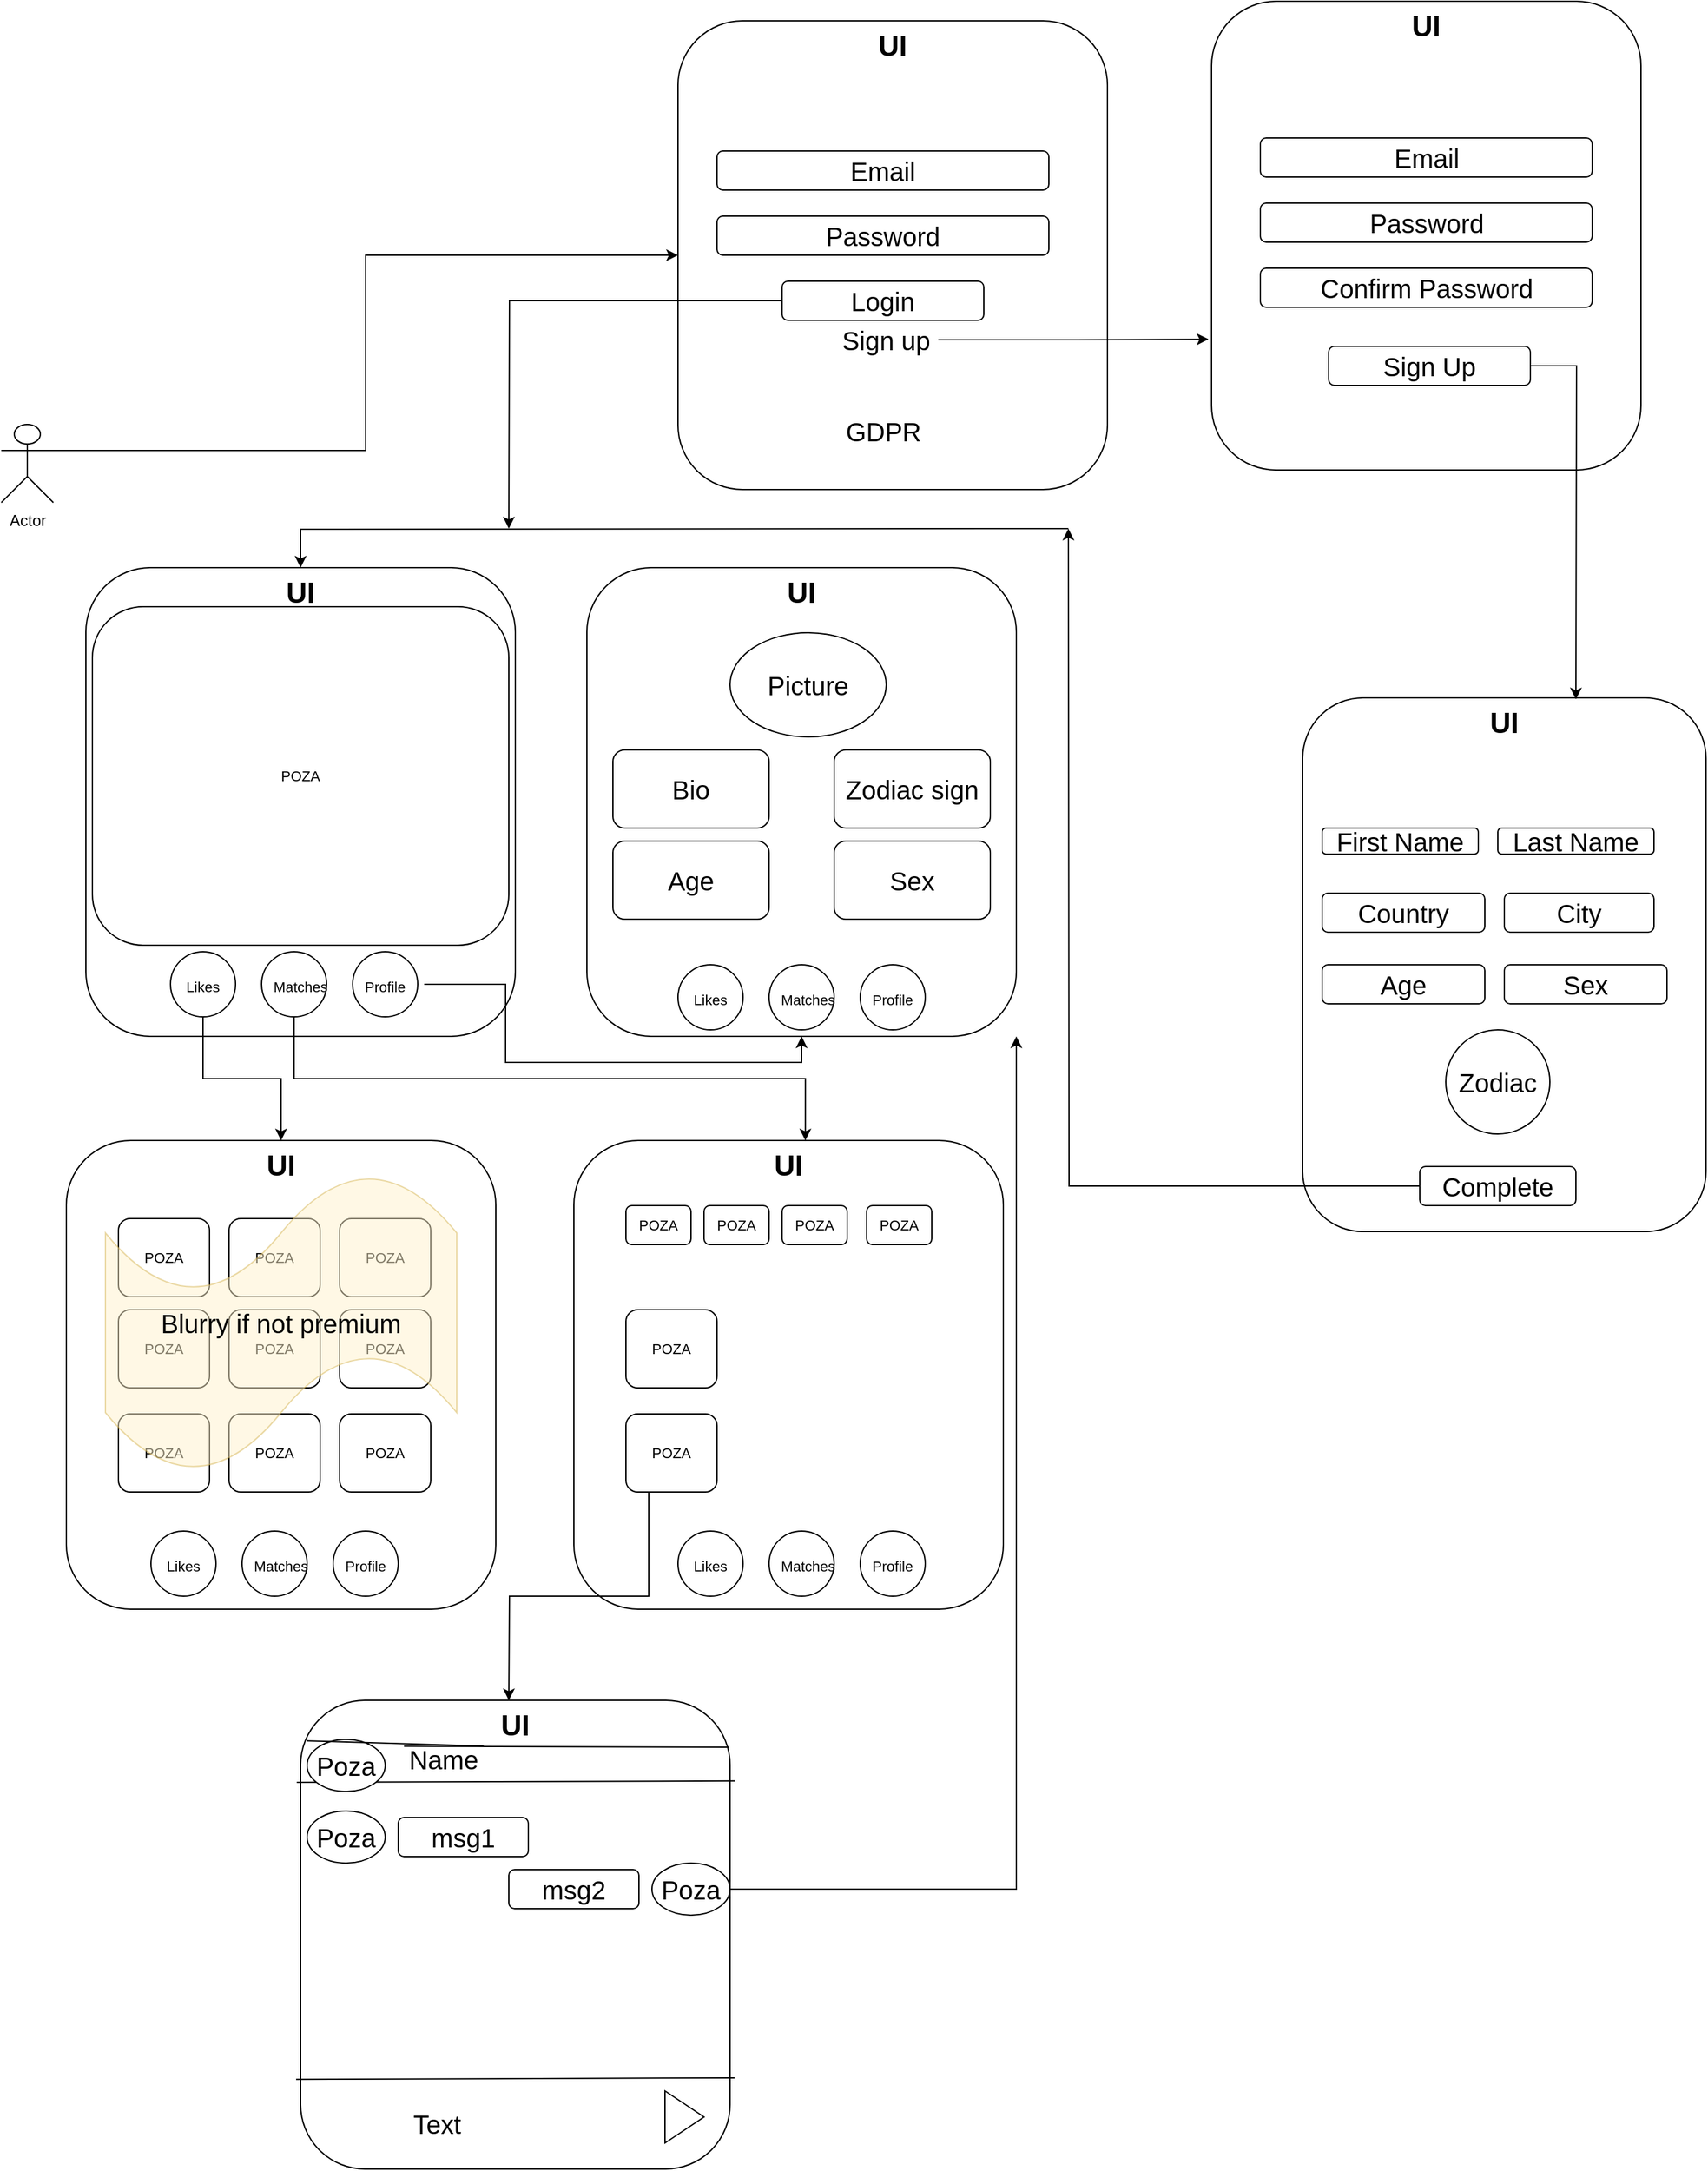 <mxfile version="15.5.8"><diagram id="siM_TZPU5NxsPP-Wiao6" name="Page-1"><mxGraphModel dx="1673" dy="2065" grid="1" gridSize="10" guides="1" tooltips="1" connect="1" arrows="1" fold="1" page="1" pageScale="1" pageWidth="827" pageHeight="1169" math="0" shadow="0"><root><mxCell id="0"/><mxCell id="1" parent="0"/><mxCell id="yd2oOdSY9T30lwjiY_i4-101" style="edgeStyle=orthogonalEdgeStyle;rounded=0;orthogonalLoop=1;jettySize=auto;html=1;exitX=1;exitY=0.333;exitDx=0;exitDy=0;exitPerimeter=0;fontSize=20;entryX=0;entryY=0.5;entryDx=0;entryDy=0;" edge="1" parent="1" source="yd2oOdSY9T30lwjiY_i4-1" target="yd2oOdSY9T30lwjiY_i4-88"><mxGeometry relative="1" as="geometry"><mxPoint x="480" y="30.294" as="targetPoint"/></mxGeometry></mxCell><mxCell id="yd2oOdSY9T30lwjiY_i4-1" value="Actor" style="shape=umlActor;verticalLabelPosition=bottom;verticalAlign=top;html=1;outlineConnect=0;" vertex="1" parent="1"><mxGeometry x="10" y="10" width="40" height="60" as="geometry"/></mxCell><mxCell id="yd2oOdSY9T30lwjiY_i4-12" value="" style="edgeStyle=orthogonalEdgeStyle;rounded=0;orthogonalLoop=1;jettySize=auto;html=1;entryX=0.5;entryY=0;entryDx=0;entryDy=0;" edge="1" parent="1" target="yd2oOdSY9T30lwjiY_i4-11"><mxGeometry relative="1" as="geometry"><mxPoint x="830" y="90" as="sourcePoint"/></mxGeometry></mxCell><mxCell id="yd2oOdSY9T30lwjiY_i4-11" value="&lt;b&gt;&lt;font style=&quot;font-size: 22px&quot;&gt;UI&lt;/font&gt;&lt;/b&gt;" style="rounded=1;whiteSpace=wrap;html=1;verticalAlign=top;" vertex="1" parent="1"><mxGeometry x="75" y="120" width="330" height="360" as="geometry"/></mxCell><mxCell id="yd2oOdSY9T30lwjiY_i4-26" style="edgeStyle=orthogonalEdgeStyle;rounded=0;orthogonalLoop=1;jettySize=auto;html=1;exitX=0.5;exitY=1;exitDx=0;exitDy=0;entryX=0.5;entryY=0;entryDx=0;entryDy=0;fontSize=11;" edge="1" parent="1" source="yd2oOdSY9T30lwjiY_i4-15" target="yd2oOdSY9T30lwjiY_i4-24"><mxGeometry relative="1" as="geometry"/></mxCell><mxCell id="yd2oOdSY9T30lwjiY_i4-15" value="" style="ellipse;whiteSpace=wrap;html=1;aspect=fixed;fontSize=22;verticalAlign=top;" vertex="1" parent="1"><mxGeometry x="140" y="415" width="50" height="50" as="geometry"/></mxCell><mxCell id="yd2oOdSY9T30lwjiY_i4-27" style="edgeStyle=orthogonalEdgeStyle;rounded=0;orthogonalLoop=1;jettySize=auto;html=1;exitX=0.5;exitY=1;exitDx=0;exitDy=0;entryX=0.539;entryY=0;entryDx=0;entryDy=0;entryPerimeter=0;fontSize=11;" edge="1" parent="1" source="yd2oOdSY9T30lwjiY_i4-16" target="yd2oOdSY9T30lwjiY_i4-25"><mxGeometry relative="1" as="geometry"/></mxCell><mxCell id="yd2oOdSY9T30lwjiY_i4-16" value="" style="ellipse;whiteSpace=wrap;html=1;aspect=fixed;fontSize=22;verticalAlign=top;" vertex="1" parent="1"><mxGeometry x="210" y="415" width="50" height="50" as="geometry"/></mxCell><mxCell id="yd2oOdSY9T30lwjiY_i4-17" value="" style="ellipse;whiteSpace=wrap;html=1;aspect=fixed;fontSize=22;verticalAlign=top;" vertex="1" parent="1"><mxGeometry x="280" y="415" width="50" height="50" as="geometry"/></mxCell><mxCell id="yd2oOdSY9T30lwjiY_i4-19" value="&lt;font style=&quot;font-size: 11px&quot;&gt;Matches&lt;/font&gt;" style="text;html=1;strokeColor=none;fillColor=none;align=center;verticalAlign=middle;whiteSpace=wrap;rounded=0;fontSize=16;" vertex="1" parent="1"><mxGeometry x="210" y="425" width="60" height="30" as="geometry"/></mxCell><mxCell id="yd2oOdSY9T30lwjiY_i4-20" value="&lt;span style=&quot;font-size: 11px&quot;&gt;Likes&lt;/span&gt;" style="text;html=1;strokeColor=none;fillColor=none;align=center;verticalAlign=middle;whiteSpace=wrap;rounded=0;fontSize=16;" vertex="1" parent="1"><mxGeometry x="135" y="425" width="60" height="30" as="geometry"/></mxCell><mxCell id="yd2oOdSY9T30lwjiY_i4-28" style="edgeStyle=orthogonalEdgeStyle;rounded=0;orthogonalLoop=1;jettySize=auto;html=1;exitX=1;exitY=0.5;exitDx=0;exitDy=0;entryX=0.5;entryY=1;entryDx=0;entryDy=0;fontSize=11;" edge="1" parent="1" source="yd2oOdSY9T30lwjiY_i4-21" target="yd2oOdSY9T30lwjiY_i4-23"><mxGeometry relative="1" as="geometry"/></mxCell><mxCell id="yd2oOdSY9T30lwjiY_i4-21" value="&lt;span style=&quot;font-size: 11px&quot;&gt;Profile&lt;/span&gt;" style="text;html=1;strokeColor=none;fillColor=none;align=center;verticalAlign=middle;whiteSpace=wrap;rounded=0;fontSize=16;" vertex="1" parent="1"><mxGeometry x="275" y="425" width="60" height="30" as="geometry"/></mxCell><mxCell id="yd2oOdSY9T30lwjiY_i4-22" value="POZA" style="rounded=1;whiteSpace=wrap;html=1;fontSize=11;verticalAlign=middle;" vertex="1" parent="1"><mxGeometry x="80" y="150" width="320" height="260" as="geometry"/></mxCell><mxCell id="yd2oOdSY9T30lwjiY_i4-23" value="&lt;b&gt;&lt;font style=&quot;font-size: 22px&quot;&gt;UI&lt;/font&gt;&lt;/b&gt;" style="rounded=1;whiteSpace=wrap;html=1;verticalAlign=top;" vertex="1" parent="1"><mxGeometry x="460" y="120" width="330" height="360" as="geometry"/></mxCell><mxCell id="yd2oOdSY9T30lwjiY_i4-24" value="&lt;b&gt;&lt;font style=&quot;font-size: 22px&quot;&gt;UI&lt;/font&gt;&lt;/b&gt;" style="rounded=1;whiteSpace=wrap;html=1;verticalAlign=top;" vertex="1" parent="1"><mxGeometry x="60" y="560" width="330" height="360" as="geometry"/></mxCell><mxCell id="yd2oOdSY9T30lwjiY_i4-25" value="&lt;b&gt;&lt;font style=&quot;font-size: 22px&quot;&gt;UI&lt;/font&gt;&lt;/b&gt;" style="rounded=1;whiteSpace=wrap;html=1;verticalAlign=top;" vertex="1" parent="1"><mxGeometry x="450" y="560" width="330" height="360" as="geometry"/></mxCell><mxCell id="yd2oOdSY9T30lwjiY_i4-29" value="" style="ellipse;whiteSpace=wrap;html=1;aspect=fixed;fontSize=22;verticalAlign=top;" vertex="1" parent="1"><mxGeometry x="125" y="860" width="50" height="50" as="geometry"/></mxCell><mxCell id="yd2oOdSY9T30lwjiY_i4-30" value="" style="ellipse;whiteSpace=wrap;html=1;aspect=fixed;fontSize=22;verticalAlign=top;" vertex="1" parent="1"><mxGeometry x="195" y="860" width="50" height="50" as="geometry"/></mxCell><mxCell id="yd2oOdSY9T30lwjiY_i4-31" value="" style="ellipse;whiteSpace=wrap;html=1;aspect=fixed;fontSize=22;verticalAlign=top;" vertex="1" parent="1"><mxGeometry x="265" y="860" width="50" height="50" as="geometry"/></mxCell><mxCell id="yd2oOdSY9T30lwjiY_i4-32" value="&lt;font style=&quot;font-size: 11px&quot;&gt;Matches&lt;/font&gt;" style="text;html=1;strokeColor=none;fillColor=none;align=center;verticalAlign=middle;whiteSpace=wrap;rounded=0;fontSize=16;" vertex="1" parent="1"><mxGeometry x="195" y="870" width="60" height="30" as="geometry"/></mxCell><mxCell id="yd2oOdSY9T30lwjiY_i4-33" value="&lt;span style=&quot;font-size: 11px&quot;&gt;Likes&lt;/span&gt;" style="text;html=1;strokeColor=none;fillColor=none;align=center;verticalAlign=middle;whiteSpace=wrap;rounded=0;fontSize=16;" vertex="1" parent="1"><mxGeometry x="120" y="870" width="60" height="30" as="geometry"/></mxCell><mxCell id="yd2oOdSY9T30lwjiY_i4-34" value="&lt;span style=&quot;font-size: 11px&quot;&gt;Profile&lt;/span&gt;" style="text;html=1;strokeColor=none;fillColor=none;align=center;verticalAlign=middle;whiteSpace=wrap;rounded=0;fontSize=16;" vertex="1" parent="1"><mxGeometry x="260" y="870" width="60" height="30" as="geometry"/></mxCell><mxCell id="yd2oOdSY9T30lwjiY_i4-35" value="" style="ellipse;whiteSpace=wrap;html=1;aspect=fixed;fontSize=22;verticalAlign=top;" vertex="1" parent="1"><mxGeometry x="530" y="860" width="50" height="50" as="geometry"/></mxCell><mxCell id="yd2oOdSY9T30lwjiY_i4-36" value="" style="ellipse;whiteSpace=wrap;html=1;aspect=fixed;fontSize=22;verticalAlign=top;" vertex="1" parent="1"><mxGeometry x="600" y="860" width="50" height="50" as="geometry"/></mxCell><mxCell id="yd2oOdSY9T30lwjiY_i4-37" value="" style="ellipse;whiteSpace=wrap;html=1;aspect=fixed;fontSize=22;verticalAlign=top;" vertex="1" parent="1"><mxGeometry x="670" y="860" width="50" height="50" as="geometry"/></mxCell><mxCell id="yd2oOdSY9T30lwjiY_i4-38" value="&lt;font style=&quot;font-size: 11px&quot;&gt;Matches&lt;/font&gt;" style="text;html=1;strokeColor=none;fillColor=none;align=center;verticalAlign=middle;whiteSpace=wrap;rounded=0;fontSize=16;" vertex="1" parent="1"><mxGeometry x="600" y="870" width="60" height="30" as="geometry"/></mxCell><mxCell id="yd2oOdSY9T30lwjiY_i4-39" value="&lt;span style=&quot;font-size: 11px&quot;&gt;Likes&lt;/span&gt;" style="text;html=1;strokeColor=none;fillColor=none;align=center;verticalAlign=middle;whiteSpace=wrap;rounded=0;fontSize=16;" vertex="1" parent="1"><mxGeometry x="525" y="870" width="60" height="30" as="geometry"/></mxCell><mxCell id="yd2oOdSY9T30lwjiY_i4-40" value="&lt;span style=&quot;font-size: 11px&quot;&gt;Profile&lt;/span&gt;" style="text;html=1;strokeColor=none;fillColor=none;align=center;verticalAlign=middle;whiteSpace=wrap;rounded=0;fontSize=16;" vertex="1" parent="1"><mxGeometry x="665" y="870" width="60" height="30" as="geometry"/></mxCell><mxCell id="yd2oOdSY9T30lwjiY_i4-41" value="" style="ellipse;whiteSpace=wrap;html=1;aspect=fixed;fontSize=22;verticalAlign=top;" vertex="1" parent="1"><mxGeometry x="530" y="425" width="50" height="50" as="geometry"/></mxCell><mxCell id="yd2oOdSY9T30lwjiY_i4-42" value="" style="ellipse;whiteSpace=wrap;html=1;aspect=fixed;fontSize=22;verticalAlign=top;" vertex="1" parent="1"><mxGeometry x="600" y="425" width="50" height="50" as="geometry"/></mxCell><mxCell id="yd2oOdSY9T30lwjiY_i4-43" value="" style="ellipse;whiteSpace=wrap;html=1;aspect=fixed;fontSize=22;verticalAlign=top;" vertex="1" parent="1"><mxGeometry x="670" y="425" width="50" height="50" as="geometry"/></mxCell><mxCell id="yd2oOdSY9T30lwjiY_i4-44" value="&lt;font style=&quot;font-size: 11px&quot;&gt;Matches&lt;/font&gt;" style="text;html=1;strokeColor=none;fillColor=none;align=center;verticalAlign=middle;whiteSpace=wrap;rounded=0;fontSize=16;" vertex="1" parent="1"><mxGeometry x="600" y="435" width="60" height="30" as="geometry"/></mxCell><mxCell id="yd2oOdSY9T30lwjiY_i4-45" value="&lt;span style=&quot;font-size: 11px&quot;&gt;Likes&lt;/span&gt;" style="text;html=1;strokeColor=none;fillColor=none;align=center;verticalAlign=middle;whiteSpace=wrap;rounded=0;fontSize=16;" vertex="1" parent="1"><mxGeometry x="525" y="435" width="60" height="30" as="geometry"/></mxCell><mxCell id="yd2oOdSY9T30lwjiY_i4-46" value="&lt;span style=&quot;font-size: 11px&quot;&gt;Profile&lt;/span&gt;" style="text;html=1;strokeColor=none;fillColor=none;align=center;verticalAlign=middle;whiteSpace=wrap;rounded=0;fontSize=16;" vertex="1" parent="1"><mxGeometry x="665" y="435" width="60" height="30" as="geometry"/></mxCell><mxCell id="yd2oOdSY9T30lwjiY_i4-47" value="POZA" style="rounded=1;whiteSpace=wrap;html=1;fontSize=11;verticalAlign=middle;" vertex="1" parent="1"><mxGeometry x="100" y="620" width="70" height="60" as="geometry"/></mxCell><mxCell id="yd2oOdSY9T30lwjiY_i4-48" value="POZA" style="rounded=1;whiteSpace=wrap;html=1;fontSize=11;verticalAlign=middle;" vertex="1" parent="1"><mxGeometry x="185" y="620" width="70" height="60" as="geometry"/></mxCell><mxCell id="yd2oOdSY9T30lwjiY_i4-49" value="POZA" style="rounded=1;whiteSpace=wrap;html=1;fontSize=11;verticalAlign=middle;" vertex="1" parent="1"><mxGeometry x="270" y="620" width="70" height="60" as="geometry"/></mxCell><mxCell id="yd2oOdSY9T30lwjiY_i4-50" value="POZA" style="rounded=1;whiteSpace=wrap;html=1;fontSize=11;verticalAlign=middle;" vertex="1" parent="1"><mxGeometry x="100" y="690" width="70" height="60" as="geometry"/></mxCell><mxCell id="yd2oOdSY9T30lwjiY_i4-51" value="POZA" style="rounded=1;whiteSpace=wrap;html=1;fontSize=11;verticalAlign=middle;" vertex="1" parent="1"><mxGeometry x="185" y="690" width="70" height="60" as="geometry"/></mxCell><mxCell id="yd2oOdSY9T30lwjiY_i4-52" value="POZA" style="rounded=1;whiteSpace=wrap;html=1;fontSize=11;verticalAlign=middle;" vertex="1" parent="1"><mxGeometry x="270" y="690" width="70" height="60" as="geometry"/></mxCell><mxCell id="yd2oOdSY9T30lwjiY_i4-53" value="POZA" style="rounded=1;whiteSpace=wrap;html=1;fontSize=11;verticalAlign=middle;" vertex="1" parent="1"><mxGeometry x="100" y="770" width="70" height="60" as="geometry"/></mxCell><mxCell id="yd2oOdSY9T30lwjiY_i4-54" value="POZA" style="rounded=1;whiteSpace=wrap;html=1;fontSize=11;verticalAlign=middle;" vertex="1" parent="1"><mxGeometry x="185" y="770" width="70" height="60" as="geometry"/></mxCell><mxCell id="yd2oOdSY9T30lwjiY_i4-55" value="POZA" style="rounded=1;whiteSpace=wrap;html=1;fontSize=11;verticalAlign=middle;" vertex="1" parent="1"><mxGeometry x="270" y="770" width="70" height="60" as="geometry"/></mxCell><mxCell id="yd2oOdSY9T30lwjiY_i4-58" value="&lt;font style=&quot;font-size: 20px&quot;&gt;Blurry if not premium&lt;/font&gt;" style="shape=tape;whiteSpace=wrap;html=1;fontSize=11;verticalAlign=middle;fillColor=#fff2cc;strokeColor=#d6b656;opacity=50;" vertex="1" parent="1"><mxGeometry x="90" y="585" width="270" height="230" as="geometry"/></mxCell><mxCell id="yd2oOdSY9T30lwjiY_i4-59" value="POZA" style="rounded=1;whiteSpace=wrap;html=1;fontSize=11;verticalAlign=middle;" vertex="1" parent="1"><mxGeometry x="490" y="690" width="70" height="60" as="geometry"/></mxCell><mxCell id="yd2oOdSY9T30lwjiY_i4-70" style="edgeStyle=orthogonalEdgeStyle;rounded=0;orthogonalLoop=1;jettySize=auto;html=1;exitX=0.25;exitY=1;exitDx=0;exitDy=0;fontSize=20;" edge="1" parent="1" source="yd2oOdSY9T30lwjiY_i4-60"><mxGeometry relative="1" as="geometry"><mxPoint x="400" y="990" as="targetPoint"/></mxGeometry></mxCell><mxCell id="yd2oOdSY9T30lwjiY_i4-60" value="POZA" style="rounded=1;whiteSpace=wrap;html=1;fontSize=11;verticalAlign=middle;" vertex="1" parent="1"><mxGeometry x="490" y="770" width="70" height="60" as="geometry"/></mxCell><mxCell id="yd2oOdSY9T30lwjiY_i4-61" value="POZA" style="rounded=1;whiteSpace=wrap;html=1;fontSize=11;verticalAlign=middle;" vertex="1" parent="1"><mxGeometry x="490" y="610" width="50" height="30" as="geometry"/></mxCell><mxCell id="yd2oOdSY9T30lwjiY_i4-62" value="POZA" style="rounded=1;whiteSpace=wrap;html=1;fontSize=11;verticalAlign=middle;" vertex="1" parent="1"><mxGeometry x="550" y="610" width="50" height="30" as="geometry"/></mxCell><mxCell id="yd2oOdSY9T30lwjiY_i4-63" value="POZA" style="rounded=1;whiteSpace=wrap;html=1;fontSize=11;verticalAlign=middle;" vertex="1" parent="1"><mxGeometry x="610" y="610" width="50" height="30" as="geometry"/></mxCell><mxCell id="yd2oOdSY9T30lwjiY_i4-64" value="POZA" style="rounded=1;whiteSpace=wrap;html=1;fontSize=11;verticalAlign=middle;" vertex="1" parent="1"><mxGeometry x="675" y="610" width="50" height="30" as="geometry"/></mxCell><mxCell id="yd2oOdSY9T30lwjiY_i4-65" value="Picture" style="ellipse;whiteSpace=wrap;html=1;fontSize=20;fillColor=default;verticalAlign=middle;" vertex="1" parent="1"><mxGeometry x="570" y="170" width="120" height="80" as="geometry"/></mxCell><mxCell id="yd2oOdSY9T30lwjiY_i4-66" value="Bio" style="rounded=1;whiteSpace=wrap;html=1;fontSize=20;fillColor=default;verticalAlign=middle;" vertex="1" parent="1"><mxGeometry x="480" y="260" width="120" height="60" as="geometry"/></mxCell><mxCell id="yd2oOdSY9T30lwjiY_i4-67" value="Zodiac sign" style="rounded=1;whiteSpace=wrap;html=1;fontSize=20;fillColor=default;verticalAlign=middle;" vertex="1" parent="1"><mxGeometry x="650" y="260" width="120" height="60" as="geometry"/></mxCell><mxCell id="yd2oOdSY9T30lwjiY_i4-68" value="Age" style="rounded=1;whiteSpace=wrap;html=1;fontSize=20;fillColor=default;verticalAlign=middle;" vertex="1" parent="1"><mxGeometry x="480" y="330" width="120" height="60" as="geometry"/></mxCell><mxCell id="yd2oOdSY9T30lwjiY_i4-69" value="Sex" style="rounded=1;whiteSpace=wrap;html=1;fontSize=20;fillColor=default;verticalAlign=middle;" vertex="1" parent="1"><mxGeometry x="650" y="330" width="120" height="60" as="geometry"/></mxCell><mxCell id="yd2oOdSY9T30lwjiY_i4-72" value="&lt;b&gt;&lt;font style=&quot;font-size: 22px&quot;&gt;UI&lt;/font&gt;&lt;/b&gt;" style="rounded=1;whiteSpace=wrap;html=1;verticalAlign=top;" vertex="1" parent="1"><mxGeometry x="240" y="990" width="330" height="360" as="geometry"/></mxCell><mxCell id="yd2oOdSY9T30lwjiY_i4-73" value="" style="endArrow=none;html=1;rounded=0;fontSize=20;entryX=1.012;entryY=0.172;entryDx=0;entryDy=0;entryPerimeter=0;exitX=-0.009;exitY=0.175;exitDx=0;exitDy=0;exitPerimeter=0;" edge="1" parent="1" source="yd2oOdSY9T30lwjiY_i4-72" target="yd2oOdSY9T30lwjiY_i4-72"><mxGeometry width="50" height="50" relative="1" as="geometry"><mxPoint x="120" y="1060" as="sourcePoint"/><mxPoint x="170" y="1010" as="targetPoint"/></mxGeometry></mxCell><mxCell id="yd2oOdSY9T30lwjiY_i4-74" value="Poza" style="ellipse;whiteSpace=wrap;html=1;fontSize=20;fillColor=default;verticalAlign=middle;" vertex="1" parent="1"><mxGeometry x="245" y="1020" width="60" height="40" as="geometry"/></mxCell><mxCell id="yd2oOdSY9T30lwjiY_i4-75" value="" style="endArrow=none;html=1;rounded=0;fontSize=20;entryX=0.997;entryY=0.1;entryDx=0;entryDy=0;entryPerimeter=0;exitX=-0.009;exitY=0.175;exitDx=0;exitDy=0;exitPerimeter=0;startArrow=none;" edge="1" parent="1" source="yd2oOdSY9T30lwjiY_i4-76" target="yd2oOdSY9T30lwjiY_i4-72"><mxGeometry width="50" height="50" relative="1" as="geometry"><mxPoint x="245.0" y="1021.08" as="sourcePoint"/><mxPoint x="581.93" y="1020.0" as="targetPoint"/></mxGeometry></mxCell><mxCell id="yd2oOdSY9T30lwjiY_i4-76" value="Name" style="text;html=1;strokeColor=none;fillColor=none;align=center;verticalAlign=middle;whiteSpace=wrap;rounded=0;fontSize=20;" vertex="1" parent="1"><mxGeometry x="320" y="1020" width="60" height="30" as="geometry"/></mxCell><mxCell id="yd2oOdSY9T30lwjiY_i4-77" value="" style="endArrow=none;html=1;rounded=0;fontSize=20;entryX=1.012;entryY=0.172;entryDx=0;entryDy=0;entryPerimeter=0;exitX=-0.009;exitY=0.175;exitDx=0;exitDy=0;exitPerimeter=0;" edge="1" parent="1" target="yd2oOdSY9T30lwjiY_i4-76"><mxGeometry width="50" height="50" relative="1" as="geometry"><mxPoint x="245" y="1021.08" as="sourcePoint"/><mxPoint x="581.93" y="1020" as="targetPoint"/></mxGeometry></mxCell><mxCell id="yd2oOdSY9T30lwjiY_i4-78" value="msg1" style="rounded=1;whiteSpace=wrap;html=1;fontSize=20;fillColor=default;verticalAlign=middle;" vertex="1" parent="1"><mxGeometry x="315" y="1080" width="100" height="30" as="geometry"/></mxCell><mxCell id="yd2oOdSY9T30lwjiY_i4-79" value="Poza" style="ellipse;whiteSpace=wrap;html=1;fontSize=20;fillColor=default;verticalAlign=middle;" vertex="1" parent="1"><mxGeometry x="245" y="1075" width="60" height="40" as="geometry"/></mxCell><mxCell id="yd2oOdSY9T30lwjiY_i4-118" style="edgeStyle=orthogonalEdgeStyle;rounded=0;orthogonalLoop=1;jettySize=auto;html=1;exitX=1;exitY=0.5;exitDx=0;exitDy=0;fontSize=20;entryX=1;entryY=1;entryDx=0;entryDy=0;" edge="1" parent="1" source="yd2oOdSY9T30lwjiY_i4-80" target="yd2oOdSY9T30lwjiY_i4-23"><mxGeometry relative="1" as="geometry"><mxPoint x="840.0" y="1135" as="targetPoint"/></mxGeometry></mxCell><mxCell id="yd2oOdSY9T30lwjiY_i4-80" value="Poza" style="ellipse;whiteSpace=wrap;html=1;fontSize=20;fillColor=default;verticalAlign=middle;" vertex="1" parent="1"><mxGeometry x="510" y="1115" width="60" height="40" as="geometry"/></mxCell><mxCell id="yd2oOdSY9T30lwjiY_i4-81" value="msg2" style="rounded=1;whiteSpace=wrap;html=1;fontSize=20;fillColor=default;verticalAlign=middle;" vertex="1" parent="1"><mxGeometry x="400" y="1120" width="100" height="30" as="geometry"/></mxCell><mxCell id="yd2oOdSY9T30lwjiY_i4-84" value="" style="endArrow=none;html=1;rounded=0;fontSize=20;entryX=1.012;entryY=0.172;entryDx=0;entryDy=0;entryPerimeter=0;exitX=-0.009;exitY=0.175;exitDx=0;exitDy=0;exitPerimeter=0;" edge="1" parent="1"><mxGeometry width="50" height="50" relative="1" as="geometry"><mxPoint x="236.54" y="1281.08" as="sourcePoint"/><mxPoint x="573.47" y="1280" as="targetPoint"/></mxGeometry></mxCell><mxCell id="yd2oOdSY9T30lwjiY_i4-86" value="" style="triangle;whiteSpace=wrap;html=1;fontSize=20;fillColor=default;verticalAlign=middle;" vertex="1" parent="1"><mxGeometry x="520" y="1290" width="30" height="40" as="geometry"/></mxCell><mxCell id="yd2oOdSY9T30lwjiY_i4-87" value="Text" style="text;html=1;strokeColor=none;fillColor=none;align=center;verticalAlign=middle;whiteSpace=wrap;rounded=0;fontSize=20;" vertex="1" parent="1"><mxGeometry x="315" y="1300" width="60" height="30" as="geometry"/></mxCell><mxCell id="yd2oOdSY9T30lwjiY_i4-88" value="&lt;b&gt;&lt;font style=&quot;font-size: 22px&quot;&gt;UI&lt;/font&gt;&lt;/b&gt;" style="rounded=1;whiteSpace=wrap;html=1;verticalAlign=top;" vertex="1" parent="1"><mxGeometry x="530" y="-300" width="330" height="360" as="geometry"/></mxCell><mxCell id="yd2oOdSY9T30lwjiY_i4-91" value="Email" style="rounded=1;whiteSpace=wrap;html=1;fontSize=20;fillColor=default;verticalAlign=middle;" vertex="1" parent="1"><mxGeometry x="560" y="-200" width="255" height="30" as="geometry"/></mxCell><mxCell id="yd2oOdSY9T30lwjiY_i4-92" value="Password" style="rounded=1;whiteSpace=wrap;html=1;fontSize=20;fillColor=default;verticalAlign=middle;" vertex="1" parent="1"><mxGeometry x="560" y="-150" width="255" height="30" as="geometry"/></mxCell><mxCell id="yd2oOdSY9T30lwjiY_i4-106" style="edgeStyle=orthogonalEdgeStyle;rounded=0;orthogonalLoop=1;jettySize=auto;html=1;exitX=0;exitY=0.5;exitDx=0;exitDy=0;fontSize=20;" edge="1" parent="1" source="yd2oOdSY9T30lwjiY_i4-93"><mxGeometry relative="1" as="geometry"><mxPoint x="400" y="90" as="targetPoint"/></mxGeometry></mxCell><mxCell id="yd2oOdSY9T30lwjiY_i4-93" value="Login" style="rounded=1;whiteSpace=wrap;html=1;fontSize=20;fillColor=default;verticalAlign=middle;" vertex="1" parent="1"><mxGeometry x="610" y="-100" width="155" height="30" as="geometry"/></mxCell><mxCell id="yd2oOdSY9T30lwjiY_i4-94" value="GDPR" style="text;html=1;strokeColor=none;fillColor=none;align=center;verticalAlign=middle;whiteSpace=wrap;rounded=0;fontSize=20;" vertex="1" parent="1"><mxGeometry x="657.5" width="60" height="30" as="geometry"/></mxCell><mxCell id="yd2oOdSY9T30lwjiY_i4-95" value="&lt;b&gt;&lt;font style=&quot;font-size: 22px&quot;&gt;UI&lt;/font&gt;&lt;/b&gt;" style="rounded=1;whiteSpace=wrap;html=1;verticalAlign=top;" vertex="1" parent="1"><mxGeometry x="1010" y="220" width="310" height="410" as="geometry"/></mxCell><mxCell id="yd2oOdSY9T30lwjiY_i4-96" value="First Name" style="rounded=1;whiteSpace=wrap;html=1;fontSize=20;fillColor=default;verticalAlign=middle;" vertex="1" parent="1"><mxGeometry x="1025" y="320" width="120" height="20" as="geometry"/></mxCell><mxCell id="yd2oOdSY9T30lwjiY_i4-97" value="Last Name" style="rounded=1;whiteSpace=wrap;html=1;fontSize=20;fillColor=default;verticalAlign=middle;" vertex="1" parent="1"><mxGeometry x="1160" y="320" width="120" height="20" as="geometry"/></mxCell><mxCell id="yd2oOdSY9T30lwjiY_i4-98" value="Country" style="rounded=1;whiteSpace=wrap;html=1;fontSize=20;fillColor=default;verticalAlign=middle;" vertex="1" parent="1"><mxGeometry x="1025" y="370" width="125" height="30" as="geometry"/></mxCell><mxCell id="yd2oOdSY9T30lwjiY_i4-100" value="City" style="rounded=1;whiteSpace=wrap;html=1;fontSize=20;fillColor=default;verticalAlign=middle;" vertex="1" parent="1"><mxGeometry x="1165" y="370" width="115" height="30" as="geometry"/></mxCell><mxCell id="yd2oOdSY9T30lwjiY_i4-105" style="edgeStyle=orthogonalEdgeStyle;rounded=0;orthogonalLoop=1;jettySize=auto;html=1;exitX=1;exitY=0.5;exitDx=0;exitDy=0;entryX=-0.007;entryY=0.721;entryDx=0;entryDy=0;entryPerimeter=0;fontSize=20;" edge="1" parent="1" source="yd2oOdSY9T30lwjiY_i4-102" target="yd2oOdSY9T30lwjiY_i4-104"><mxGeometry relative="1" as="geometry"/></mxCell><mxCell id="yd2oOdSY9T30lwjiY_i4-102" value="Sign up" style="text;html=1;strokeColor=none;fillColor=none;align=center;verticalAlign=middle;whiteSpace=wrap;rounded=0;fontSize=20;" vertex="1" parent="1"><mxGeometry x="650" y="-70" width="80" height="30" as="geometry"/></mxCell><mxCell id="yd2oOdSY9T30lwjiY_i4-104" value="&lt;b&gt;&lt;font style=&quot;font-size: 22px&quot;&gt;UI&lt;/font&gt;&lt;/b&gt;" style="rounded=1;whiteSpace=wrap;html=1;verticalAlign=top;" vertex="1" parent="1"><mxGeometry x="940" y="-315" width="330" height="360" as="geometry"/></mxCell><mxCell id="yd2oOdSY9T30lwjiY_i4-107" value="Email" style="rounded=1;whiteSpace=wrap;html=1;fontSize=20;fillColor=default;verticalAlign=middle;" vertex="1" parent="1"><mxGeometry x="977.5" y="-210" width="255" height="30" as="geometry"/></mxCell><mxCell id="yd2oOdSY9T30lwjiY_i4-108" value="Password" style="rounded=1;whiteSpace=wrap;html=1;fontSize=20;fillColor=default;verticalAlign=middle;" vertex="1" parent="1"><mxGeometry x="977.5" y="-160" width="255" height="30" as="geometry"/></mxCell><mxCell id="yd2oOdSY9T30lwjiY_i4-109" value="Confirm Password" style="rounded=1;whiteSpace=wrap;html=1;fontSize=20;fillColor=default;verticalAlign=middle;" vertex="1" parent="1"><mxGeometry x="977.5" y="-110" width="255" height="30" as="geometry"/></mxCell><mxCell id="yd2oOdSY9T30lwjiY_i4-111" style="edgeStyle=orthogonalEdgeStyle;rounded=0;orthogonalLoop=1;jettySize=auto;html=1;exitX=1;exitY=0.5;exitDx=0;exitDy=0;fontSize=20;" edge="1" parent="1" source="yd2oOdSY9T30lwjiY_i4-110"><mxGeometry relative="1" as="geometry"><mxPoint x="1220.0" y="221.176" as="targetPoint"/></mxGeometry></mxCell><mxCell id="yd2oOdSY9T30lwjiY_i4-110" value="Sign Up" style="rounded=1;whiteSpace=wrap;html=1;fontSize=20;fillColor=default;verticalAlign=middle;" vertex="1" parent="1"><mxGeometry x="1030" y="-50" width="155" height="30" as="geometry"/></mxCell><mxCell id="yd2oOdSY9T30lwjiY_i4-112" value="Age" style="rounded=1;whiteSpace=wrap;html=1;fontSize=20;fillColor=default;verticalAlign=middle;" vertex="1" parent="1"><mxGeometry x="1025" y="425" width="125" height="30" as="geometry"/></mxCell><mxCell id="yd2oOdSY9T30lwjiY_i4-113" value="Sex" style="rounded=1;whiteSpace=wrap;html=1;fontSize=20;fillColor=default;verticalAlign=middle;" vertex="1" parent="1"><mxGeometry x="1165" y="425" width="125" height="30" as="geometry"/></mxCell><mxCell id="yd2oOdSY9T30lwjiY_i4-114" value="Zodiac" style="ellipse;whiteSpace=wrap;html=1;aspect=fixed;fontSize=20;fillColor=default;verticalAlign=middle;" vertex="1" parent="1"><mxGeometry x="1120" y="475" width="80" height="80" as="geometry"/></mxCell><mxCell id="yd2oOdSY9T30lwjiY_i4-117" style="edgeStyle=orthogonalEdgeStyle;rounded=0;orthogonalLoop=1;jettySize=auto;html=1;exitX=0;exitY=0.5;exitDx=0;exitDy=0;fontSize=20;" edge="1" parent="1" source="yd2oOdSY9T30lwjiY_i4-116"><mxGeometry relative="1" as="geometry"><mxPoint x="830" y="90" as="targetPoint"/></mxGeometry></mxCell><mxCell id="yd2oOdSY9T30lwjiY_i4-116" value="Complete" style="rounded=1;whiteSpace=wrap;html=1;fontSize=20;fillColor=default;verticalAlign=middle;" vertex="1" parent="1"><mxGeometry x="1100" y="580" width="120" height="30" as="geometry"/></mxCell></root></mxGraphModel></diagram></mxfile>
